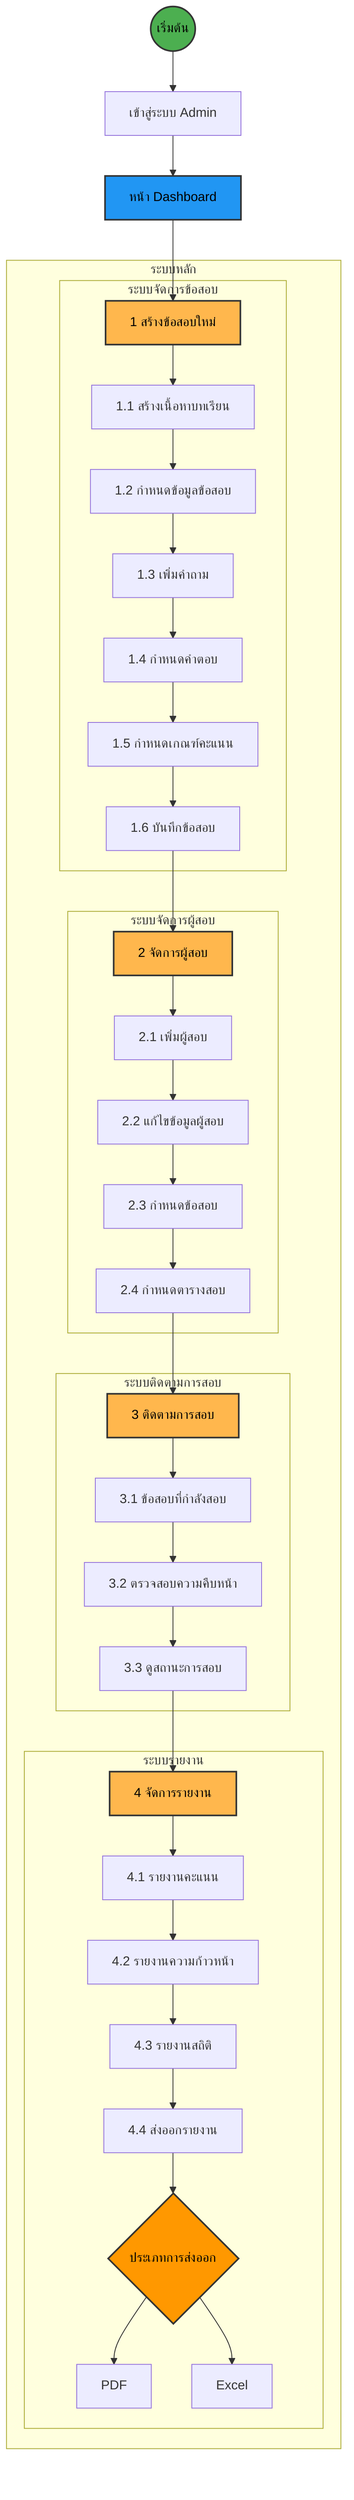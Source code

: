 flowchart TB
    Start((เริ่มต้น)) --> Login[เข้าสู่ระบบ Admin]
    Login --> Dashboard[หน้า Dashboard]

    subgraph MainFlow[ระบบหลัก]
        direction LR
        
        subgraph ExamSystem[ระบบจัดการข้อสอบ]
            direction TB
            CreateExam[1 สร้างข้อสอบใหม่]
            CreateLesson[1.1 สร้างเนื้อหาบทเรียน]
            SetExamInfo[1.2 กำหนดข้อมูลข้อสอบ]
            AddQuestions[1.3 เพิ่มคำถาม]
            SetAnswers[1.4 กำหนดคำตอบ]
            SetScoring[1.5 กำหนดเกณฑ์คะแนน]
            SaveExam[1.6 บันทึกข้อสอบ]
            
            CreateExam --> CreateLesson
            CreateLesson --> SetExamInfo
            SetExamInfo --> AddQuestions
            AddQuestions --> SetAnswers
            SetAnswers --> SetScoring
            SetScoring --> SaveExam
        end

        subgraph CandidateSystem[ระบบจัดการผู้สอบ]
            direction TB
            ManageCandidate[2 จัดการผู้สอบ]
            AddCandidate[2.1 เพิ่มผู้สอบ]
            EditCandidate[2.2 แก้ไขข้อมูลผู้สอบ]
            AssignExam[2.3 กำหนดข้อสอบ]
            SetSchedule[2.4 กำหนดตารางสอบ]
            
            ManageCandidate --> AddCandidate
            AddCandidate --> EditCandidate
            EditCandidate --> AssignExam
            AssignExam --> SetSchedule
        end

        subgraph MonitorSystem[ระบบติดตามการสอบ]
            direction TB
            ExamMonitor[3 ติดตามการสอบ]
            ActiveExams[3.1 ข้อสอบที่กำลังสอบ]
            CheckProgress[3.2 ตรวจสอบความคืบหน้า]
            ViewStatus[3.3 ดูสถานะการสอบ]
            
            ExamMonitor --> ActiveExams
            ActiveExams --> CheckProgress
            CheckProgress --> ViewStatus
        end

        subgraph ReportSystem[ระบบรายงาน]
            direction TB
            Reports[4 จัดการรายงาน]
            ScoreReport[4.1 รายงานคะแนน]
            ProgressReport[4.2 รายงานความก้าวหน้า]
            StatReport[4.3 รายงานสถิติ]
            ExportReport[4.4 ส่งออกรายงาน]
            ExportType{ประเภทการส่งออก}
            PDF[PDF]
            Excel[Excel]
            
            Reports --> ScoreReport
            ScoreReport --> ProgressReport
            ProgressReport --> StatReport
            StatReport --> ExportReport
            ExportReport --> ExportType
            ExportType --> PDF
            ExportType --> Excel
        end
    end

    Dashboard --> CreateExam
    SaveExam --> ManageCandidate
    SetSchedule --> ExamMonitor
    ViewStatus --> Reports

    %% สไตล์
    style Start fill:#4CAF50,stroke:#333,stroke-width:2px,color:black
    style Dashboard fill:#2196F3,stroke:#333,stroke-width:2px,color:white,color:black
    style ExportType fill:#FF9800,stroke:#333,stroke-width:2px,color:black

    %% หัวข้อหลัก
    style CreateExam fill:#FFB74D,stroke:#333,stroke-width:2px,color:black
    style ManageCandidate fill:#FFB74D,stroke:#333,stroke-width:2px,color:black
    style ExamMonitor fill:#FFB74D,stroke:#333,stroke-width:2px,color:black
    style Reports fill:#FFB74D,stroke:#333,stroke-width:2px,color:black